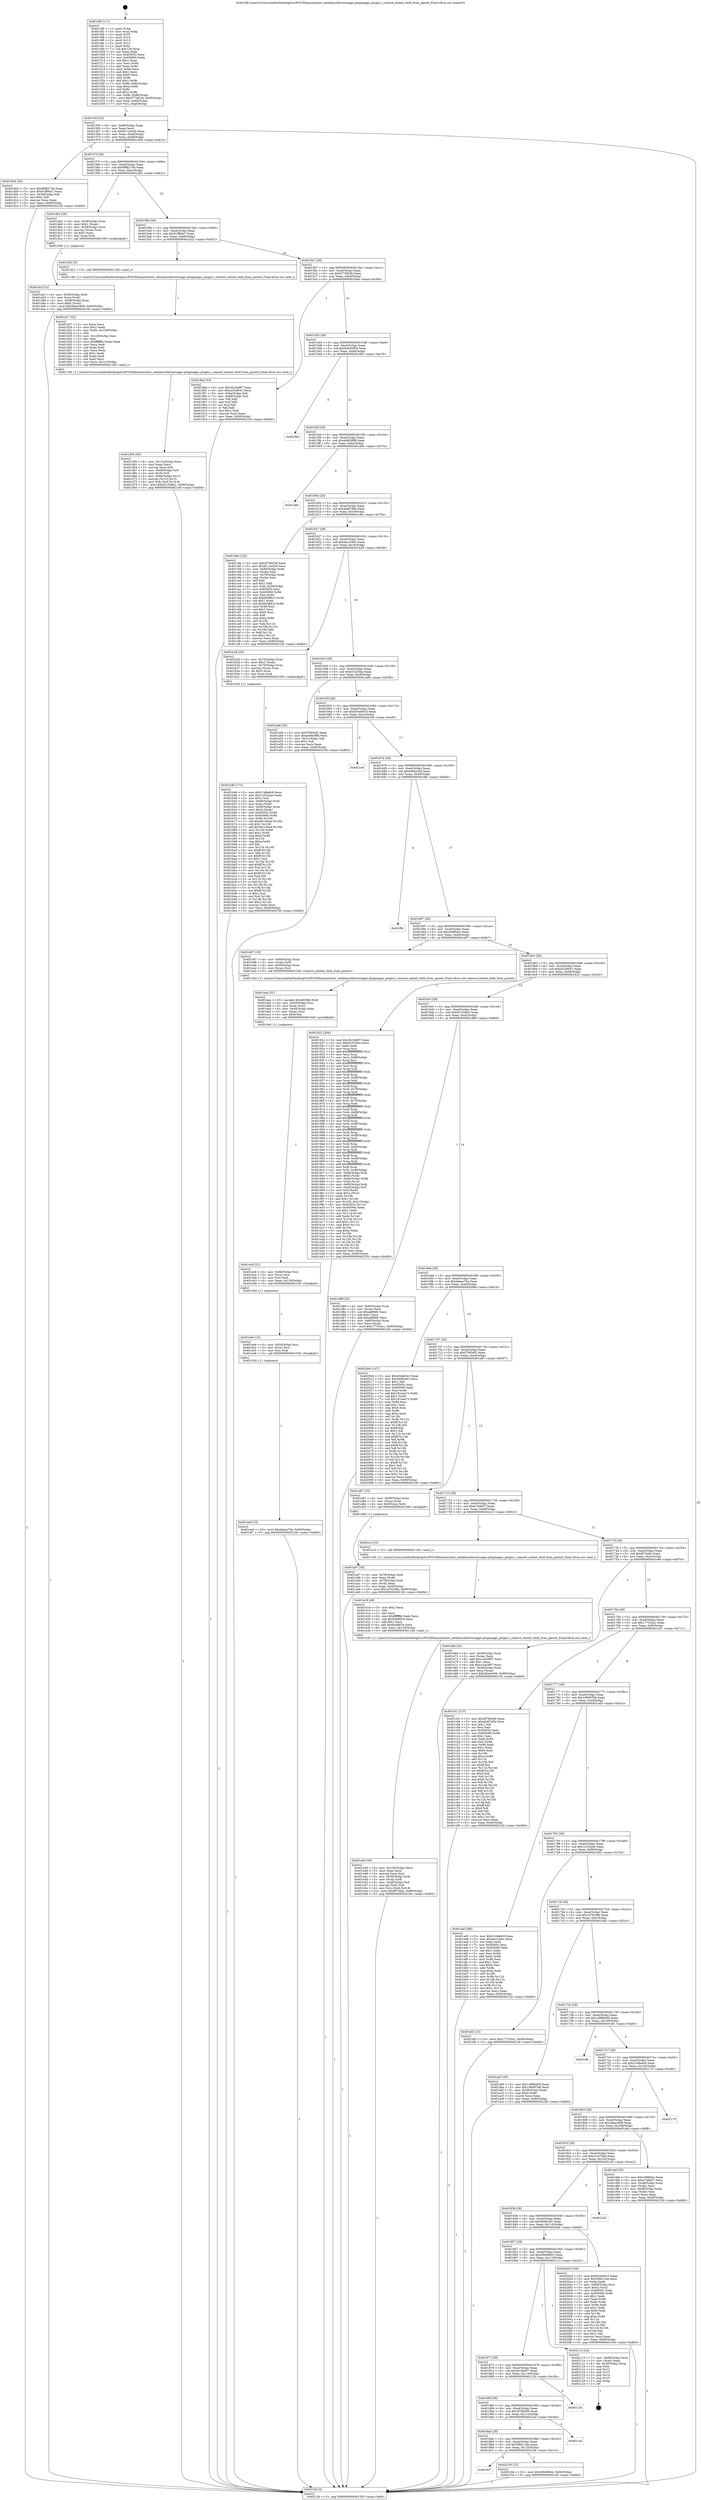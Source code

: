 digraph "0x4014f0" {
  label = "0x4014f0 (/mnt/c/Users/mathe/Desktop/tcc/POCII/binaries/extr_netdatacollectorsapps.pluginapps_plugin.c_remove_exited_child_from_parent_Final-ollvm.out::main(0))"
  labelloc = "t"
  node[shape=record]

  Entry [label="",width=0.3,height=0.3,shape=circle,fillcolor=black,style=filled]
  "0x40155f" [label="{
     0x40155f [32]\l
     | [instrs]\l
     &nbsp;&nbsp;0x40155f \<+6\>: mov -0x90(%rbp),%eax\l
     &nbsp;&nbsp;0x401565 \<+2\>: mov %eax,%ecx\l
     &nbsp;&nbsp;0x401567 \<+6\>: sub $0x8112e426,%ecx\l
     &nbsp;&nbsp;0x40156d \<+6\>: mov %eax,-0xa4(%rbp)\l
     &nbsp;&nbsp;0x401573 \<+6\>: mov %ecx,-0xa8(%rbp)\l
     &nbsp;&nbsp;0x401579 \<+6\>: je 0000000000401d04 \<main+0x814\>\l
  }"]
  "0x401d04" [label="{
     0x401d04 [30]\l
     | [instrs]\l
     &nbsp;&nbsp;0x401d04 \<+5\>: mov $0x89fb27de,%eax\l
     &nbsp;&nbsp;0x401d09 \<+5\>: mov $0x91ff90a7,%ecx\l
     &nbsp;&nbsp;0x401d0e \<+3\>: mov -0x29(%rbp),%dl\l
     &nbsp;&nbsp;0x401d11 \<+3\>: test $0x1,%dl\l
     &nbsp;&nbsp;0x401d14 \<+3\>: cmovne %ecx,%eax\l
     &nbsp;&nbsp;0x401d17 \<+6\>: mov %eax,-0x90(%rbp)\l
     &nbsp;&nbsp;0x401d1d \<+5\>: jmp 00000000004021fd \<main+0xd0d\>\l
  }"]
  "0x40157f" [label="{
     0x40157f [28]\l
     | [instrs]\l
     &nbsp;&nbsp;0x40157f \<+5\>: jmp 0000000000401584 \<main+0x94\>\l
     &nbsp;&nbsp;0x401584 \<+6\>: mov -0xa4(%rbp),%eax\l
     &nbsp;&nbsp;0x40158a \<+5\>: sub $0x89fb27de,%eax\l
     &nbsp;&nbsp;0x40158f \<+6\>: mov %eax,-0xac(%rbp)\l
     &nbsp;&nbsp;0x401595 \<+6\>: je 0000000000401db2 \<main+0x8c2\>\l
  }"]
  Exit [label="",width=0.3,height=0.3,shape=circle,fillcolor=black,style=filled,peripheries=2]
  "0x401db2" [label="{
     0x401db2 [29]\l
     | [instrs]\l
     &nbsp;&nbsp;0x401db2 \<+4\>: mov -0x58(%rbp),%rax\l
     &nbsp;&nbsp;0x401db6 \<+6\>: movl $0x1,(%rax)\l
     &nbsp;&nbsp;0x401dbc \<+4\>: mov -0x58(%rbp),%rax\l
     &nbsp;&nbsp;0x401dc0 \<+3\>: movslq (%rax),%rax\l
     &nbsp;&nbsp;0x401dc3 \<+4\>: shl $0x3,%rax\l
     &nbsp;&nbsp;0x401dc7 \<+3\>: mov %rax,%rdi\l
     &nbsp;&nbsp;0x401dca \<+5\>: call 0000000000401050 \<malloc@plt\>\l
     | [calls]\l
     &nbsp;&nbsp;0x401050 \{1\} (unknown)\l
  }"]
  "0x40159b" [label="{
     0x40159b [28]\l
     | [instrs]\l
     &nbsp;&nbsp;0x40159b \<+5\>: jmp 00000000004015a0 \<main+0xb0\>\l
     &nbsp;&nbsp;0x4015a0 \<+6\>: mov -0xa4(%rbp),%eax\l
     &nbsp;&nbsp;0x4015a6 \<+5\>: sub $0x91ff90a7,%eax\l
     &nbsp;&nbsp;0x4015ab \<+6\>: mov %eax,-0xb0(%rbp)\l
     &nbsp;&nbsp;0x4015b1 \<+6\>: je 0000000000401d22 \<main+0x832\>\l
  }"]
  "0x4018c7" [label="{
     0x4018c7\l
  }", style=dashed]
  "0x401d22" [label="{
     0x401d22 [5]\l
     | [instrs]\l
     &nbsp;&nbsp;0x401d22 \<+5\>: call 0000000000401160 \<next_i\>\l
     | [calls]\l
     &nbsp;&nbsp;0x401160 \{1\} (/mnt/c/Users/mathe/Desktop/tcc/POCII/binaries/extr_netdatacollectorsapps.pluginapps_plugin.c_remove_exited_child_from_parent_Final-ollvm.out::next_i)\l
  }"]
  "0x4015b7" [label="{
     0x4015b7 [28]\l
     | [instrs]\l
     &nbsp;&nbsp;0x4015b7 \<+5\>: jmp 00000000004015bc \<main+0xcc\>\l
     &nbsp;&nbsp;0x4015bc \<+6\>: mov -0xa4(%rbp),%eax\l
     &nbsp;&nbsp;0x4015c2 \<+5\>: sub $0x9774f23b,%eax\l
     &nbsp;&nbsp;0x4015c7 \<+6\>: mov %eax,-0xb4(%rbp)\l
     &nbsp;&nbsp;0x4015cd \<+6\>: je 00000000004018ed \<main+0x3fd\>\l
  }"]
  "0x402104" [label="{
     0x402104 [15]\l
     | [instrs]\l
     &nbsp;&nbsp;0x402104 \<+10\>: movl $0x36b49b02,-0x90(%rbp)\l
     &nbsp;&nbsp;0x40210e \<+5\>: jmp 00000000004021fd \<main+0xd0d\>\l
  }"]
  "0x4018ed" [label="{
     0x4018ed [53]\l
     | [instrs]\l
     &nbsp;&nbsp;0x4018ed \<+5\>: mov $0x3b19e9f7,%eax\l
     &nbsp;&nbsp;0x4018f2 \<+5\>: mov $0xca53d041,%ecx\l
     &nbsp;&nbsp;0x4018f7 \<+6\>: mov -0x8a(%rbp),%dl\l
     &nbsp;&nbsp;0x4018fd \<+7\>: mov -0x89(%rbp),%sil\l
     &nbsp;&nbsp;0x401904 \<+3\>: mov %dl,%dil\l
     &nbsp;&nbsp;0x401907 \<+3\>: and %sil,%dil\l
     &nbsp;&nbsp;0x40190a \<+3\>: xor %sil,%dl\l
     &nbsp;&nbsp;0x40190d \<+3\>: or %dl,%dil\l
     &nbsp;&nbsp;0x401910 \<+4\>: test $0x1,%dil\l
     &nbsp;&nbsp;0x401914 \<+3\>: cmovne %ecx,%eax\l
     &nbsp;&nbsp;0x401917 \<+6\>: mov %eax,-0x90(%rbp)\l
     &nbsp;&nbsp;0x40191d \<+5\>: jmp 00000000004021fd \<main+0xd0d\>\l
  }"]
  "0x4015d3" [label="{
     0x4015d3 [28]\l
     | [instrs]\l
     &nbsp;&nbsp;0x4015d3 \<+5\>: jmp 00000000004015d8 \<main+0xe8\>\l
     &nbsp;&nbsp;0x4015d8 \<+6\>: mov -0xa4(%rbp),%eax\l
     &nbsp;&nbsp;0x4015de \<+5\>: sub $0x9a640609,%eax\l
     &nbsp;&nbsp;0x4015e3 \<+6\>: mov %eax,-0xb8(%rbp)\l
     &nbsp;&nbsp;0x4015e9 \<+6\>: je 0000000000401f66 \<main+0xa76\>\l
  }"]
  "0x4021fd" [label="{
     0x4021fd [5]\l
     | [instrs]\l
     &nbsp;&nbsp;0x4021fd \<+5\>: jmp 000000000040155f \<main+0x6f\>\l
  }"]
  "0x4014f0" [label="{
     0x4014f0 [111]\l
     | [instrs]\l
     &nbsp;&nbsp;0x4014f0 \<+1\>: push %rbp\l
     &nbsp;&nbsp;0x4014f1 \<+3\>: mov %rsp,%rbp\l
     &nbsp;&nbsp;0x4014f4 \<+2\>: push %r15\l
     &nbsp;&nbsp;0x4014f6 \<+2\>: push %r14\l
     &nbsp;&nbsp;0x4014f8 \<+2\>: push %r13\l
     &nbsp;&nbsp;0x4014fa \<+2\>: push %r12\l
     &nbsp;&nbsp;0x4014fc \<+1\>: push %rbx\l
     &nbsp;&nbsp;0x4014fd \<+7\>: sub $0x128,%rsp\l
     &nbsp;&nbsp;0x401504 \<+2\>: xor %eax,%eax\l
     &nbsp;&nbsp;0x401506 \<+7\>: mov 0x40505c,%ecx\l
     &nbsp;&nbsp;0x40150d \<+7\>: mov 0x405060,%edx\l
     &nbsp;&nbsp;0x401514 \<+3\>: sub $0x1,%eax\l
     &nbsp;&nbsp;0x401517 \<+3\>: mov %ecx,%r8d\l
     &nbsp;&nbsp;0x40151a \<+3\>: add %eax,%r8d\l
     &nbsp;&nbsp;0x40151d \<+4\>: imul %r8d,%ecx\l
     &nbsp;&nbsp;0x401521 \<+3\>: and $0x1,%ecx\l
     &nbsp;&nbsp;0x401524 \<+3\>: cmp $0x0,%ecx\l
     &nbsp;&nbsp;0x401527 \<+4\>: sete %r9b\l
     &nbsp;&nbsp;0x40152b \<+4\>: and $0x1,%r9b\l
     &nbsp;&nbsp;0x40152f \<+7\>: mov %r9b,-0x8a(%rbp)\l
     &nbsp;&nbsp;0x401536 \<+3\>: cmp $0xa,%edx\l
     &nbsp;&nbsp;0x401539 \<+4\>: setl %r9b\l
     &nbsp;&nbsp;0x40153d \<+4\>: and $0x1,%r9b\l
     &nbsp;&nbsp;0x401541 \<+7\>: mov %r9b,-0x89(%rbp)\l
     &nbsp;&nbsp;0x401548 \<+10\>: movl $0x9774f23b,-0x90(%rbp)\l
     &nbsp;&nbsp;0x401552 \<+6\>: mov %edi,-0x94(%rbp)\l
     &nbsp;&nbsp;0x401558 \<+7\>: mov %rsi,-0xa0(%rbp)\l
  }"]
  "0x4018ab" [label="{
     0x4018ab [28]\l
     | [instrs]\l
     &nbsp;&nbsp;0x4018ab \<+5\>: jmp 00000000004018b0 \<main+0x3c0\>\l
     &nbsp;&nbsp;0x4018b0 \<+6\>: mov -0xa4(%rbp),%eax\l
     &nbsp;&nbsp;0x4018b6 \<+5\>: sub $0x5f6b11da,%eax\l
     &nbsp;&nbsp;0x4018bb \<+6\>: mov %eax,-0x120(%rbp)\l
     &nbsp;&nbsp;0x4018c1 \<+6\>: je 0000000000402104 \<main+0xc14\>\l
  }"]
  "0x401f66" [label="{
     0x401f66\l
  }", style=dashed]
  "0x4015ef" [label="{
     0x4015ef [28]\l
     | [instrs]\l
     &nbsp;&nbsp;0x4015ef \<+5\>: jmp 00000000004015f4 \<main+0x104\>\l
     &nbsp;&nbsp;0x4015f4 \<+6\>: mov -0xa4(%rbp),%eax\l
     &nbsp;&nbsp;0x4015fa \<+5\>: sub $0xa6883f88,%eax\l
     &nbsp;&nbsp;0x4015ff \<+6\>: mov %eax,-0xbc(%rbp)\l
     &nbsp;&nbsp;0x401605 \<+6\>: je 0000000000401a66 \<main+0x576\>\l
  }"]
  "0x4021ad" [label="{
     0x4021ad\l
  }", style=dashed]
  "0x401a66" [label="{
     0x401a66\l
  }", style=dashed]
  "0x40160b" [label="{
     0x40160b [28]\l
     | [instrs]\l
     &nbsp;&nbsp;0x40160b \<+5\>: jmp 0000000000401610 \<main+0x120\>\l
     &nbsp;&nbsp;0x401610 \<+6\>: mov -0xa4(%rbp),%eax\l
     &nbsp;&nbsp;0x401616 \<+5\>: sub $0xab4f7d0b,%eax\l
     &nbsp;&nbsp;0x40161b \<+6\>: mov %eax,-0xc0(%rbp)\l
     &nbsp;&nbsp;0x401621 \<+6\>: je 0000000000401c8a \<main+0x79a\>\l
  }"]
  "0x40188f" [label="{
     0x40188f [28]\l
     | [instrs]\l
     &nbsp;&nbsp;0x40188f \<+5\>: jmp 0000000000401894 \<main+0x3a4\>\l
     &nbsp;&nbsp;0x401894 \<+6\>: mov -0xa4(%rbp),%eax\l
     &nbsp;&nbsp;0x40189a \<+5\>: sub $0x3f790d36,%eax\l
     &nbsp;&nbsp;0x40189f \<+6\>: mov %eax,-0x11c(%rbp)\l
     &nbsp;&nbsp;0x4018a5 \<+6\>: je 00000000004021ad \<main+0xcbd\>\l
  }"]
  "0x401c8a" [label="{
     0x401c8a [122]\l
     | [instrs]\l
     &nbsp;&nbsp;0x401c8a \<+5\>: mov $0x3f790d36,%eax\l
     &nbsp;&nbsp;0x401c8f \<+5\>: mov $0x8112e426,%ecx\l
     &nbsp;&nbsp;0x401c94 \<+4\>: mov -0x60(%rbp),%rdx\l
     &nbsp;&nbsp;0x401c98 \<+2\>: mov (%rdx),%esi\l
     &nbsp;&nbsp;0x401c9a \<+4\>: mov -0x70(%rbp),%rdx\l
     &nbsp;&nbsp;0x401c9e \<+2\>: cmp (%rdx),%esi\l
     &nbsp;&nbsp;0x401ca0 \<+4\>: setl %dil\l
     &nbsp;&nbsp;0x401ca4 \<+4\>: and $0x1,%dil\l
     &nbsp;&nbsp;0x401ca8 \<+4\>: mov %dil,-0x29(%rbp)\l
     &nbsp;&nbsp;0x401cac \<+7\>: mov 0x40505c,%esi\l
     &nbsp;&nbsp;0x401cb3 \<+8\>: mov 0x405060,%r8d\l
     &nbsp;&nbsp;0x401cbb \<+3\>: mov %esi,%r9d\l
     &nbsp;&nbsp;0x401cbe \<+7\>: add $0xb04ff4c3,%r9d\l
     &nbsp;&nbsp;0x401cc5 \<+4\>: sub $0x1,%r9d\l
     &nbsp;&nbsp;0x401cc9 \<+7\>: sub $0xb04ff4c3,%r9d\l
     &nbsp;&nbsp;0x401cd0 \<+4\>: imul %r9d,%esi\l
     &nbsp;&nbsp;0x401cd4 \<+3\>: and $0x1,%esi\l
     &nbsp;&nbsp;0x401cd7 \<+3\>: cmp $0x0,%esi\l
     &nbsp;&nbsp;0x401cda \<+4\>: sete %dil\l
     &nbsp;&nbsp;0x401cde \<+4\>: cmp $0xa,%r8d\l
     &nbsp;&nbsp;0x401ce2 \<+4\>: setl %r10b\l
     &nbsp;&nbsp;0x401ce6 \<+3\>: mov %dil,%r11b\l
     &nbsp;&nbsp;0x401ce9 \<+3\>: and %r10b,%r11b\l
     &nbsp;&nbsp;0x401cec \<+3\>: xor %r10b,%dil\l
     &nbsp;&nbsp;0x401cef \<+3\>: or %dil,%r11b\l
     &nbsp;&nbsp;0x401cf2 \<+4\>: test $0x1,%r11b\l
     &nbsp;&nbsp;0x401cf6 \<+3\>: cmovne %ecx,%eax\l
     &nbsp;&nbsp;0x401cf9 \<+6\>: mov %eax,-0x90(%rbp)\l
     &nbsp;&nbsp;0x401cff \<+5\>: jmp 00000000004021fd \<main+0xd0d\>\l
  }"]
  "0x401627" [label="{
     0x401627 [28]\l
     | [instrs]\l
     &nbsp;&nbsp;0x401627 \<+5\>: jmp 000000000040162c \<main+0x13c\>\l
     &nbsp;&nbsp;0x40162c \<+6\>: mov -0xa4(%rbp),%eax\l
     &nbsp;&nbsp;0x401632 \<+5\>: sub $0xabc2cbbc,%eax\l
     &nbsp;&nbsp;0x401637 \<+6\>: mov %eax,-0xc4(%rbp)\l
     &nbsp;&nbsp;0x40163d \<+6\>: je 0000000000401b29 \<main+0x639\>\l
  }"]
  "0x40212b" [label="{
     0x40212b\l
  }", style=dashed]
  "0x401b29" [label="{
     0x401b29 [29]\l
     | [instrs]\l
     &nbsp;&nbsp;0x401b29 \<+4\>: mov -0x70(%rbp),%rax\l
     &nbsp;&nbsp;0x401b2d \<+6\>: movl $0x1,(%rax)\l
     &nbsp;&nbsp;0x401b33 \<+4\>: mov -0x70(%rbp),%rax\l
     &nbsp;&nbsp;0x401b37 \<+3\>: movslq (%rax),%rax\l
     &nbsp;&nbsp;0x401b3a \<+4\>: shl $0x3,%rax\l
     &nbsp;&nbsp;0x401b3e \<+3\>: mov %rax,%rdi\l
     &nbsp;&nbsp;0x401b41 \<+5\>: call 0000000000401050 \<malloc@plt\>\l
     | [calls]\l
     &nbsp;&nbsp;0x401050 \{1\} (unknown)\l
  }"]
  "0x401643" [label="{
     0x401643 [28]\l
     | [instrs]\l
     &nbsp;&nbsp;0x401643 \<+5\>: jmp 0000000000401648 \<main+0x158\>\l
     &nbsp;&nbsp;0x401648 \<+6\>: mov -0xa4(%rbp),%eax\l
     &nbsp;&nbsp;0x40164e \<+5\>: sub $0xb1f235be,%eax\l
     &nbsp;&nbsp;0x401653 \<+6\>: mov %eax,-0xc8(%rbp)\l
     &nbsp;&nbsp;0x401659 \<+6\>: je 0000000000401a48 \<main+0x558\>\l
  }"]
  "0x401873" [label="{
     0x401873 [28]\l
     | [instrs]\l
     &nbsp;&nbsp;0x401873 \<+5\>: jmp 0000000000401878 \<main+0x388\>\l
     &nbsp;&nbsp;0x401878 \<+6\>: mov -0xa4(%rbp),%eax\l
     &nbsp;&nbsp;0x40187e \<+5\>: sub $0x3b19e9f7,%eax\l
     &nbsp;&nbsp;0x401883 \<+6\>: mov %eax,-0x118(%rbp)\l
     &nbsp;&nbsp;0x401889 \<+6\>: je 000000000040212b \<main+0xc3b\>\l
  }"]
  "0x401a48" [label="{
     0x401a48 [30]\l
     | [instrs]\l
     &nbsp;&nbsp;0x401a48 \<+5\>: mov $0xf7995ef2,%eax\l
     &nbsp;&nbsp;0x401a4d \<+5\>: mov $0xa6883f88,%ecx\l
     &nbsp;&nbsp;0x401a52 \<+3\>: mov -0x31(%rbp),%dl\l
     &nbsp;&nbsp;0x401a55 \<+3\>: test $0x1,%dl\l
     &nbsp;&nbsp;0x401a58 \<+3\>: cmovne %ecx,%eax\l
     &nbsp;&nbsp;0x401a5b \<+6\>: mov %eax,-0x90(%rbp)\l
     &nbsp;&nbsp;0x401a61 \<+5\>: jmp 00000000004021fd \<main+0xd0d\>\l
  }"]
  "0x40165f" [label="{
     0x40165f [28]\l
     | [instrs]\l
     &nbsp;&nbsp;0x40165f \<+5\>: jmp 0000000000401664 \<main+0x174\>\l
     &nbsp;&nbsp;0x401664 \<+6\>: mov -0xa4(%rbp),%eax\l
     &nbsp;&nbsp;0x40166a \<+5\>: sub $0xb54dd5c3,%eax\l
     &nbsp;&nbsp;0x40166f \<+6\>: mov %eax,-0xcc(%rbp)\l
     &nbsp;&nbsp;0x401675 \<+6\>: je 00000000004021e6 \<main+0xcf6\>\l
  }"]
  "0x402113" [label="{
     0x402113 [24]\l
     | [instrs]\l
     &nbsp;&nbsp;0x402113 \<+7\>: mov -0x88(%rbp),%rax\l
     &nbsp;&nbsp;0x40211a \<+2\>: mov (%rax),%eax\l
     &nbsp;&nbsp;0x40211c \<+4\>: lea -0x28(%rbp),%rsp\l
     &nbsp;&nbsp;0x402120 \<+1\>: pop %rbx\l
     &nbsp;&nbsp;0x402121 \<+2\>: pop %r12\l
     &nbsp;&nbsp;0x402123 \<+2\>: pop %r13\l
     &nbsp;&nbsp;0x402125 \<+2\>: pop %r14\l
     &nbsp;&nbsp;0x402127 \<+2\>: pop %r15\l
     &nbsp;&nbsp;0x402129 \<+1\>: pop %rbp\l
     &nbsp;&nbsp;0x40212a \<+1\>: ret\l
  }"]
  "0x4021e6" [label="{
     0x4021e6\l
  }", style=dashed]
  "0x40167b" [label="{
     0x40167b [28]\l
     | [instrs]\l
     &nbsp;&nbsp;0x40167b \<+5\>: jmp 0000000000401680 \<main+0x190\>\l
     &nbsp;&nbsp;0x401680 \<+6\>: mov -0xa4(%rbp),%eax\l
     &nbsp;&nbsp;0x401686 \<+5\>: sub $0xbfd5ed2d,%eax\l
     &nbsp;&nbsp;0x40168b \<+6\>: mov %eax,-0xd0(%rbp)\l
     &nbsp;&nbsp;0x401691 \<+6\>: je 0000000000401ffe \<main+0xb0e\>\l
  }"]
  "0x401857" [label="{
     0x401857 [28]\l
     | [instrs]\l
     &nbsp;&nbsp;0x401857 \<+5\>: jmp 000000000040185c \<main+0x36c\>\l
     &nbsp;&nbsp;0x40185c \<+6\>: mov -0xa4(%rbp),%eax\l
     &nbsp;&nbsp;0x401862 \<+5\>: sub $0x36b49b02,%eax\l
     &nbsp;&nbsp;0x401867 \<+6\>: mov %eax,-0x114(%rbp)\l
     &nbsp;&nbsp;0x40186d \<+6\>: je 0000000000402113 \<main+0xc23\>\l
  }"]
  "0x401ffe" [label="{
     0x401ffe\l
  }", style=dashed]
  "0x401697" [label="{
     0x401697 [28]\l
     | [instrs]\l
     &nbsp;&nbsp;0x401697 \<+5\>: jmp 000000000040169c \<main+0x1ac\>\l
     &nbsp;&nbsp;0x40169c \<+6\>: mov -0xa4(%rbp),%eax\l
     &nbsp;&nbsp;0x4016a2 \<+5\>: sub $0xc09f0dcc,%eax\l
     &nbsp;&nbsp;0x4016a7 \<+6\>: mov %eax,-0xd4(%rbp)\l
     &nbsp;&nbsp;0x4016ad \<+6\>: je 0000000000401e97 \<main+0x9a7\>\l
  }"]
  "0x4020a0" [label="{
     0x4020a0 [100]\l
     | [instrs]\l
     &nbsp;&nbsp;0x4020a0 \<+5\>: mov $0xb54dd5c3,%eax\l
     &nbsp;&nbsp;0x4020a5 \<+5\>: mov $0x5f6b11da,%ecx\l
     &nbsp;&nbsp;0x4020aa \<+2\>: xor %edx,%edx\l
     &nbsp;&nbsp;0x4020ac \<+7\>: mov -0x88(%rbp),%rsi\l
     &nbsp;&nbsp;0x4020b3 \<+6\>: movl $0x0,(%rsi)\l
     &nbsp;&nbsp;0x4020b9 \<+7\>: mov 0x40505c,%edi\l
     &nbsp;&nbsp;0x4020c0 \<+8\>: mov 0x405060,%r8d\l
     &nbsp;&nbsp;0x4020c8 \<+3\>: sub $0x1,%edx\l
     &nbsp;&nbsp;0x4020cb \<+3\>: mov %edi,%r9d\l
     &nbsp;&nbsp;0x4020ce \<+3\>: add %edx,%r9d\l
     &nbsp;&nbsp;0x4020d1 \<+4\>: imul %r9d,%edi\l
     &nbsp;&nbsp;0x4020d5 \<+3\>: and $0x1,%edi\l
     &nbsp;&nbsp;0x4020d8 \<+3\>: cmp $0x0,%edi\l
     &nbsp;&nbsp;0x4020db \<+4\>: sete %r10b\l
     &nbsp;&nbsp;0x4020df \<+4\>: cmp $0xa,%r8d\l
     &nbsp;&nbsp;0x4020e3 \<+4\>: setl %r11b\l
     &nbsp;&nbsp;0x4020e7 \<+3\>: mov %r10b,%bl\l
     &nbsp;&nbsp;0x4020ea \<+3\>: and %r11b,%bl\l
     &nbsp;&nbsp;0x4020ed \<+3\>: xor %r11b,%r10b\l
     &nbsp;&nbsp;0x4020f0 \<+3\>: or %r10b,%bl\l
     &nbsp;&nbsp;0x4020f3 \<+3\>: test $0x1,%bl\l
     &nbsp;&nbsp;0x4020f6 \<+3\>: cmovne %ecx,%eax\l
     &nbsp;&nbsp;0x4020f9 \<+6\>: mov %eax,-0x90(%rbp)\l
     &nbsp;&nbsp;0x4020ff \<+5\>: jmp 00000000004021fd \<main+0xd0d\>\l
  }"]
  "0x401e97" [label="{
     0x401e97 [19]\l
     | [instrs]\l
     &nbsp;&nbsp;0x401e97 \<+4\>: mov -0x68(%rbp),%rax\l
     &nbsp;&nbsp;0x401e9b \<+3\>: mov (%rax),%rdi\l
     &nbsp;&nbsp;0x401e9e \<+4\>: mov -0x50(%rbp),%rax\l
     &nbsp;&nbsp;0x401ea2 \<+3\>: mov (%rax),%rsi\l
     &nbsp;&nbsp;0x401ea5 \<+5\>: call 0000000000401240 \<remove_exited_child_from_parent\>\l
     | [calls]\l
     &nbsp;&nbsp;0x401240 \{1\} (/mnt/c/Users/mathe/Desktop/tcc/POCII/binaries/extr_netdatacollectorsapps.pluginapps_plugin.c_remove_exited_child_from_parent_Final-ollvm.out::remove_exited_child_from_parent)\l
  }"]
  "0x4016b3" [label="{
     0x4016b3 [28]\l
     | [instrs]\l
     &nbsp;&nbsp;0x4016b3 \<+5\>: jmp 00000000004016b8 \<main+0x1c8\>\l
     &nbsp;&nbsp;0x4016b8 \<+6\>: mov -0xa4(%rbp),%eax\l
     &nbsp;&nbsp;0x4016be \<+5\>: sub $0xca53d041,%eax\l
     &nbsp;&nbsp;0x4016c3 \<+6\>: mov %eax,-0xd8(%rbp)\l
     &nbsp;&nbsp;0x4016c9 \<+6\>: je 0000000000401922 \<main+0x432\>\l
  }"]
  "0x40183b" [label="{
     0x40183b [28]\l
     | [instrs]\l
     &nbsp;&nbsp;0x40183b \<+5\>: jmp 0000000000401840 \<main+0x350\>\l
     &nbsp;&nbsp;0x401840 \<+6\>: mov -0xa4(%rbp),%eax\l
     &nbsp;&nbsp;0x401846 \<+5\>: sub $0x3606cef1,%eax\l
     &nbsp;&nbsp;0x40184b \<+6\>: mov %eax,-0x110(%rbp)\l
     &nbsp;&nbsp;0x401851 \<+6\>: je 00000000004020a0 \<main+0xbb0\>\l
  }"]
  "0x401922" [label="{
     0x401922 [294]\l
     | [instrs]\l
     &nbsp;&nbsp;0x401922 \<+5\>: mov $0x3b19e9f7,%eax\l
     &nbsp;&nbsp;0x401927 \<+5\>: mov $0xb1f235be,%ecx\l
     &nbsp;&nbsp;0x40192c \<+2\>: xor %edx,%edx\l
     &nbsp;&nbsp;0x40192e \<+3\>: mov %rsp,%rsi\l
     &nbsp;&nbsp;0x401931 \<+4\>: add $0xfffffffffffffff0,%rsi\l
     &nbsp;&nbsp;0x401935 \<+3\>: mov %rsi,%rsp\l
     &nbsp;&nbsp;0x401938 \<+7\>: mov %rsi,-0x88(%rbp)\l
     &nbsp;&nbsp;0x40193f \<+3\>: mov %rsp,%rsi\l
     &nbsp;&nbsp;0x401942 \<+4\>: add $0xfffffffffffffff0,%rsi\l
     &nbsp;&nbsp;0x401946 \<+3\>: mov %rsi,%rsp\l
     &nbsp;&nbsp;0x401949 \<+3\>: mov %rsp,%rdi\l
     &nbsp;&nbsp;0x40194c \<+4\>: add $0xfffffffffffffff0,%rdi\l
     &nbsp;&nbsp;0x401950 \<+3\>: mov %rdi,%rsp\l
     &nbsp;&nbsp;0x401953 \<+4\>: mov %rdi,-0x80(%rbp)\l
     &nbsp;&nbsp;0x401957 \<+3\>: mov %rsp,%rdi\l
     &nbsp;&nbsp;0x40195a \<+4\>: add $0xfffffffffffffff0,%rdi\l
     &nbsp;&nbsp;0x40195e \<+3\>: mov %rdi,%rsp\l
     &nbsp;&nbsp;0x401961 \<+4\>: mov %rdi,-0x78(%rbp)\l
     &nbsp;&nbsp;0x401965 \<+3\>: mov %rsp,%rdi\l
     &nbsp;&nbsp;0x401968 \<+4\>: add $0xfffffffffffffff0,%rdi\l
     &nbsp;&nbsp;0x40196c \<+3\>: mov %rdi,%rsp\l
     &nbsp;&nbsp;0x40196f \<+4\>: mov %rdi,-0x70(%rbp)\l
     &nbsp;&nbsp;0x401973 \<+3\>: mov %rsp,%rdi\l
     &nbsp;&nbsp;0x401976 \<+4\>: add $0xfffffffffffffff0,%rdi\l
     &nbsp;&nbsp;0x40197a \<+3\>: mov %rdi,%rsp\l
     &nbsp;&nbsp;0x40197d \<+4\>: mov %rdi,-0x68(%rbp)\l
     &nbsp;&nbsp;0x401981 \<+3\>: mov %rsp,%rdi\l
     &nbsp;&nbsp;0x401984 \<+4\>: add $0xfffffffffffffff0,%rdi\l
     &nbsp;&nbsp;0x401988 \<+3\>: mov %rdi,%rsp\l
     &nbsp;&nbsp;0x40198b \<+4\>: mov %rdi,-0x60(%rbp)\l
     &nbsp;&nbsp;0x40198f \<+3\>: mov %rsp,%rdi\l
     &nbsp;&nbsp;0x401992 \<+4\>: add $0xfffffffffffffff0,%rdi\l
     &nbsp;&nbsp;0x401996 \<+3\>: mov %rdi,%rsp\l
     &nbsp;&nbsp;0x401999 \<+4\>: mov %rdi,-0x58(%rbp)\l
     &nbsp;&nbsp;0x40199d \<+3\>: mov %rsp,%rdi\l
     &nbsp;&nbsp;0x4019a0 \<+4\>: add $0xfffffffffffffff0,%rdi\l
     &nbsp;&nbsp;0x4019a4 \<+3\>: mov %rdi,%rsp\l
     &nbsp;&nbsp;0x4019a7 \<+4\>: mov %rdi,-0x50(%rbp)\l
     &nbsp;&nbsp;0x4019ab \<+3\>: mov %rsp,%rdi\l
     &nbsp;&nbsp;0x4019ae \<+4\>: add $0xfffffffffffffff0,%rdi\l
     &nbsp;&nbsp;0x4019b2 \<+3\>: mov %rdi,%rsp\l
     &nbsp;&nbsp;0x4019b5 \<+4\>: mov %rdi,-0x48(%rbp)\l
     &nbsp;&nbsp;0x4019b9 \<+3\>: mov %rsp,%rdi\l
     &nbsp;&nbsp;0x4019bc \<+4\>: add $0xfffffffffffffff0,%rdi\l
     &nbsp;&nbsp;0x4019c0 \<+3\>: mov %rdi,%rsp\l
     &nbsp;&nbsp;0x4019c3 \<+4\>: mov %rdi,-0x40(%rbp)\l
     &nbsp;&nbsp;0x4019c7 \<+7\>: mov -0x88(%rbp),%rdi\l
     &nbsp;&nbsp;0x4019ce \<+6\>: movl $0x0,(%rdi)\l
     &nbsp;&nbsp;0x4019d4 \<+7\>: mov -0x94(%rbp),%r8d\l
     &nbsp;&nbsp;0x4019db \<+3\>: mov %r8d,(%rsi)\l
     &nbsp;&nbsp;0x4019de \<+4\>: mov -0x80(%rbp),%rdi\l
     &nbsp;&nbsp;0x4019e2 \<+7\>: mov -0xa0(%rbp),%r9\l
     &nbsp;&nbsp;0x4019e9 \<+3\>: mov %r9,(%rdi)\l
     &nbsp;&nbsp;0x4019ec \<+3\>: cmpl $0x2,(%rsi)\l
     &nbsp;&nbsp;0x4019ef \<+4\>: setne %r10b\l
     &nbsp;&nbsp;0x4019f3 \<+4\>: and $0x1,%r10b\l
     &nbsp;&nbsp;0x4019f7 \<+4\>: mov %r10b,-0x31(%rbp)\l
     &nbsp;&nbsp;0x4019fb \<+8\>: mov 0x40505c,%r11d\l
     &nbsp;&nbsp;0x401a03 \<+7\>: mov 0x405060,%ebx\l
     &nbsp;&nbsp;0x401a0a \<+3\>: sub $0x1,%edx\l
     &nbsp;&nbsp;0x401a0d \<+3\>: mov %r11d,%r14d\l
     &nbsp;&nbsp;0x401a10 \<+3\>: add %edx,%r14d\l
     &nbsp;&nbsp;0x401a13 \<+4\>: imul %r14d,%r11d\l
     &nbsp;&nbsp;0x401a17 \<+4\>: and $0x1,%r11d\l
     &nbsp;&nbsp;0x401a1b \<+4\>: cmp $0x0,%r11d\l
     &nbsp;&nbsp;0x401a1f \<+4\>: sete %r10b\l
     &nbsp;&nbsp;0x401a23 \<+3\>: cmp $0xa,%ebx\l
     &nbsp;&nbsp;0x401a26 \<+4\>: setl %r15b\l
     &nbsp;&nbsp;0x401a2a \<+3\>: mov %r10b,%r12b\l
     &nbsp;&nbsp;0x401a2d \<+3\>: and %r15b,%r12b\l
     &nbsp;&nbsp;0x401a30 \<+3\>: xor %r15b,%r10b\l
     &nbsp;&nbsp;0x401a33 \<+3\>: or %r10b,%r12b\l
     &nbsp;&nbsp;0x401a36 \<+4\>: test $0x1,%r12b\l
     &nbsp;&nbsp;0x401a3a \<+3\>: cmovne %ecx,%eax\l
     &nbsp;&nbsp;0x401a3d \<+6\>: mov %eax,-0x90(%rbp)\l
     &nbsp;&nbsp;0x401a43 \<+5\>: jmp 00000000004021fd \<main+0xd0d\>\l
  }"]
  "0x4016cf" [label="{
     0x4016cf [28]\l
     | [instrs]\l
     &nbsp;&nbsp;0x4016cf \<+5\>: jmp 00000000004016d4 \<main+0x1e4\>\l
     &nbsp;&nbsp;0x4016d4 \<+6\>: mov -0xa4(%rbp),%eax\l
     &nbsp;&nbsp;0x4016da \<+5\>: sub $0xd21508a1,%eax\l
     &nbsp;&nbsp;0x4016df \<+6\>: mov %eax,-0xdc(%rbp)\l
     &nbsp;&nbsp;0x4016e5 \<+6\>: je 0000000000401d88 \<main+0x898\>\l
  }"]
  "0x4021d2" [label="{
     0x4021d2\l
  }", style=dashed]
  "0x401eed" [label="{
     0x401eed [15]\l
     | [instrs]\l
     &nbsp;&nbsp;0x401eed \<+10\>: movl $0xdabae76e,-0x90(%rbp)\l
     &nbsp;&nbsp;0x401ef7 \<+5\>: jmp 00000000004021fd \<main+0xd0d\>\l
  }"]
  "0x401d88" [label="{
     0x401d88 [42]\l
     | [instrs]\l
     &nbsp;&nbsp;0x401d88 \<+4\>: mov -0x60(%rbp),%rax\l
     &nbsp;&nbsp;0x401d8c \<+2\>: mov (%rax),%ecx\l
     &nbsp;&nbsp;0x401d8e \<+6\>: sub $0xabf06fc,%ecx\l
     &nbsp;&nbsp;0x401d94 \<+3\>: add $0x1,%ecx\l
     &nbsp;&nbsp;0x401d97 \<+6\>: add $0xabf06fc,%ecx\l
     &nbsp;&nbsp;0x401d9d \<+4\>: mov -0x60(%rbp),%rax\l
     &nbsp;&nbsp;0x401da1 \<+2\>: mov %ecx,(%rax)\l
     &nbsp;&nbsp;0x401da3 \<+10\>: movl $0x177c52a1,-0x90(%rbp)\l
     &nbsp;&nbsp;0x401dad \<+5\>: jmp 00000000004021fd \<main+0xd0d\>\l
  }"]
  "0x4016eb" [label="{
     0x4016eb [28]\l
     | [instrs]\l
     &nbsp;&nbsp;0x4016eb \<+5\>: jmp 00000000004016f0 \<main+0x200\>\l
     &nbsp;&nbsp;0x4016f0 \<+6\>: mov -0xa4(%rbp),%eax\l
     &nbsp;&nbsp;0x4016f6 \<+5\>: sub $0xdabae76e,%eax\l
     &nbsp;&nbsp;0x4016fb \<+6\>: mov %eax,-0xe0(%rbp)\l
     &nbsp;&nbsp;0x401701 \<+6\>: je 000000000040200d \<main+0xb1d\>\l
  }"]
  "0x401ede" [label="{
     0x401ede [15]\l
     | [instrs]\l
     &nbsp;&nbsp;0x401ede \<+4\>: mov -0x50(%rbp),%rsi\l
     &nbsp;&nbsp;0x401ee2 \<+3\>: mov (%rsi),%rsi\l
     &nbsp;&nbsp;0x401ee5 \<+3\>: mov %rsi,%rdi\l
     &nbsp;&nbsp;0x401ee8 \<+5\>: call 0000000000401030 \<free@plt\>\l
     | [calls]\l
     &nbsp;&nbsp;0x401030 \{1\} (unknown)\l
  }"]
  "0x40200d" [label="{
     0x40200d [147]\l
     | [instrs]\l
     &nbsp;&nbsp;0x40200d \<+5\>: mov $0xb54dd5c3,%eax\l
     &nbsp;&nbsp;0x402012 \<+5\>: mov $0x3606cef1,%ecx\l
     &nbsp;&nbsp;0x402017 \<+2\>: mov $0x1,%dl\l
     &nbsp;&nbsp;0x402019 \<+7\>: mov 0x40505c,%esi\l
     &nbsp;&nbsp;0x402020 \<+7\>: mov 0x405060,%edi\l
     &nbsp;&nbsp;0x402027 \<+3\>: mov %esi,%r8d\l
     &nbsp;&nbsp;0x40202a \<+7\>: add $0x181eea73,%r8d\l
     &nbsp;&nbsp;0x402031 \<+4\>: sub $0x1,%r8d\l
     &nbsp;&nbsp;0x402035 \<+7\>: sub $0x181eea73,%r8d\l
     &nbsp;&nbsp;0x40203c \<+4\>: imul %r8d,%esi\l
     &nbsp;&nbsp;0x402040 \<+3\>: and $0x1,%esi\l
     &nbsp;&nbsp;0x402043 \<+3\>: cmp $0x0,%esi\l
     &nbsp;&nbsp;0x402046 \<+4\>: sete %r9b\l
     &nbsp;&nbsp;0x40204a \<+3\>: cmp $0xa,%edi\l
     &nbsp;&nbsp;0x40204d \<+4\>: setl %r10b\l
     &nbsp;&nbsp;0x402051 \<+3\>: mov %r9b,%r11b\l
     &nbsp;&nbsp;0x402054 \<+4\>: xor $0xff,%r11b\l
     &nbsp;&nbsp;0x402058 \<+3\>: mov %r10b,%bl\l
     &nbsp;&nbsp;0x40205b \<+3\>: xor $0xff,%bl\l
     &nbsp;&nbsp;0x40205e \<+3\>: xor $0x1,%dl\l
     &nbsp;&nbsp;0x402061 \<+3\>: mov %r11b,%r14b\l
     &nbsp;&nbsp;0x402064 \<+4\>: and $0xff,%r14b\l
     &nbsp;&nbsp;0x402068 \<+3\>: and %dl,%r9b\l
     &nbsp;&nbsp;0x40206b \<+3\>: mov %bl,%r15b\l
     &nbsp;&nbsp;0x40206e \<+4\>: and $0xff,%r15b\l
     &nbsp;&nbsp;0x402072 \<+3\>: and %dl,%r10b\l
     &nbsp;&nbsp;0x402075 \<+3\>: or %r9b,%r14b\l
     &nbsp;&nbsp;0x402078 \<+3\>: or %r10b,%r15b\l
     &nbsp;&nbsp;0x40207b \<+3\>: xor %r15b,%r14b\l
     &nbsp;&nbsp;0x40207e \<+3\>: or %bl,%r11b\l
     &nbsp;&nbsp;0x402081 \<+4\>: xor $0xff,%r11b\l
     &nbsp;&nbsp;0x402085 \<+3\>: or $0x1,%dl\l
     &nbsp;&nbsp;0x402088 \<+3\>: and %dl,%r11b\l
     &nbsp;&nbsp;0x40208b \<+3\>: or %r11b,%r14b\l
     &nbsp;&nbsp;0x40208e \<+4\>: test $0x1,%r14b\l
     &nbsp;&nbsp;0x402092 \<+3\>: cmovne %ecx,%eax\l
     &nbsp;&nbsp;0x402095 \<+6\>: mov %eax,-0x90(%rbp)\l
     &nbsp;&nbsp;0x40209b \<+5\>: jmp 00000000004021fd \<main+0xd0d\>\l
  }"]
  "0x401707" [label="{
     0x401707 [28]\l
     | [instrs]\l
     &nbsp;&nbsp;0x401707 \<+5\>: jmp 000000000040170c \<main+0x21c\>\l
     &nbsp;&nbsp;0x40170c \<+6\>: mov -0xa4(%rbp),%eax\l
     &nbsp;&nbsp;0x401712 \<+5\>: sub $0xf7995ef2,%eax\l
     &nbsp;&nbsp;0x401717 \<+6\>: mov %eax,-0xe4(%rbp)\l
     &nbsp;&nbsp;0x40171d \<+6\>: je 0000000000401a87 \<main+0x597\>\l
  }"]
  "0x401ec9" [label="{
     0x401ec9 [21]\l
     | [instrs]\l
     &nbsp;&nbsp;0x401ec9 \<+4\>: mov -0x68(%rbp),%rsi\l
     &nbsp;&nbsp;0x401ecd \<+3\>: mov (%rsi),%rsi\l
     &nbsp;&nbsp;0x401ed0 \<+3\>: mov %rsi,%rdi\l
     &nbsp;&nbsp;0x401ed3 \<+6\>: mov %eax,-0x134(%rbp)\l
     &nbsp;&nbsp;0x401ed9 \<+5\>: call 0000000000401030 \<free@plt\>\l
     | [calls]\l
     &nbsp;&nbsp;0x401030 \{1\} (unknown)\l
  }"]
  "0x401a87" [label="{
     0x401a87 [16]\l
     | [instrs]\l
     &nbsp;&nbsp;0x401a87 \<+4\>: mov -0x80(%rbp),%rax\l
     &nbsp;&nbsp;0x401a8b \<+3\>: mov (%rax),%rax\l
     &nbsp;&nbsp;0x401a8e \<+4\>: mov 0x8(%rax),%rdi\l
     &nbsp;&nbsp;0x401a92 \<+5\>: call 0000000000401060 \<atoi@plt\>\l
     | [calls]\l
     &nbsp;&nbsp;0x401060 \{1\} (unknown)\l
  }"]
  "0x401723" [label="{
     0x401723 [28]\l
     | [instrs]\l
     &nbsp;&nbsp;0x401723 \<+5\>: jmp 0000000000401728 \<main+0x238\>\l
     &nbsp;&nbsp;0x401728 \<+6\>: mov -0xa4(%rbp),%eax\l
     &nbsp;&nbsp;0x40172e \<+5\>: sub $0xe748d57,%eax\l
     &nbsp;&nbsp;0x401733 \<+6\>: mov %eax,-0xe8(%rbp)\l
     &nbsp;&nbsp;0x401739 \<+6\>: je 0000000000401e13 \<main+0x923\>\l
  }"]
  "0x401a97" [label="{
     0x401a97 [30]\l
     | [instrs]\l
     &nbsp;&nbsp;0x401a97 \<+4\>: mov -0x78(%rbp),%rdi\l
     &nbsp;&nbsp;0x401a9b \<+2\>: mov %eax,(%rdi)\l
     &nbsp;&nbsp;0x401a9d \<+4\>: mov -0x78(%rbp),%rdi\l
     &nbsp;&nbsp;0x401aa1 \<+2\>: mov (%rdi),%eax\l
     &nbsp;&nbsp;0x401aa3 \<+3\>: mov %eax,-0x30(%rbp)\l
     &nbsp;&nbsp;0x401aa6 \<+10\>: movl $0x1d761f6b,-0x90(%rbp)\l
     &nbsp;&nbsp;0x401ab0 \<+5\>: jmp 00000000004021fd \<main+0xd0d\>\l
  }"]
  "0x401eaa" [label="{
     0x401eaa [31]\l
     | [instrs]\l
     &nbsp;&nbsp;0x401eaa \<+10\>: movabs $0x4030b6,%rdi\l
     &nbsp;&nbsp;0x401eb4 \<+4\>: mov -0x40(%rbp),%rsi\l
     &nbsp;&nbsp;0x401eb8 \<+3\>: mov %rax,(%rsi)\l
     &nbsp;&nbsp;0x401ebb \<+4\>: mov -0x40(%rbp),%rax\l
     &nbsp;&nbsp;0x401ebf \<+3\>: mov (%rax),%rsi\l
     &nbsp;&nbsp;0x401ec2 \<+2\>: mov $0x0,%al\l
     &nbsp;&nbsp;0x401ec4 \<+5\>: call 0000000000401040 \<printf@plt\>\l
     | [calls]\l
     &nbsp;&nbsp;0x401040 \{1\} (unknown)\l
  }"]
  "0x401e13" [label="{
     0x401e13 [5]\l
     | [instrs]\l
     &nbsp;&nbsp;0x401e13 \<+5\>: call 0000000000401160 \<next_i\>\l
     | [calls]\l
     &nbsp;&nbsp;0x401160 \{1\} (/mnt/c/Users/mathe/Desktop/tcc/POCII/binaries/extr_netdatacollectorsapps.pluginapps_plugin.c_remove_exited_child_from_parent_Final-ollvm.out::next_i)\l
  }"]
  "0x40173f" [label="{
     0x40173f [28]\l
     | [instrs]\l
     &nbsp;&nbsp;0x40173f \<+5\>: jmp 0000000000401744 \<main+0x254\>\l
     &nbsp;&nbsp;0x401744 \<+6\>: mov -0xa4(%rbp),%eax\l
     &nbsp;&nbsp;0x40174a \<+5\>: sub $0xf974ddc,%eax\l
     &nbsp;&nbsp;0x40174f \<+6\>: mov %eax,-0xec(%rbp)\l
     &nbsp;&nbsp;0x401755 \<+6\>: je 0000000000401e6d \<main+0x97d\>\l
  }"]
  "0x401e40" [label="{
     0x401e40 [45]\l
     | [instrs]\l
     &nbsp;&nbsp;0x401e40 \<+6\>: mov -0x130(%rbp),%ecx\l
     &nbsp;&nbsp;0x401e46 \<+3\>: imul %eax,%ecx\l
     &nbsp;&nbsp;0x401e49 \<+3\>: movslq %ecx,%rsi\l
     &nbsp;&nbsp;0x401e4c \<+4\>: mov -0x50(%rbp),%rdi\l
     &nbsp;&nbsp;0x401e50 \<+3\>: mov (%rdi),%rdi\l
     &nbsp;&nbsp;0x401e53 \<+4\>: mov -0x48(%rbp),%r8\l
     &nbsp;&nbsp;0x401e57 \<+3\>: movslq (%r8),%r8\l
     &nbsp;&nbsp;0x401e5a \<+4\>: mov %rsi,(%rdi,%r8,8)\l
     &nbsp;&nbsp;0x401e5e \<+10\>: movl $0xf974ddc,-0x90(%rbp)\l
     &nbsp;&nbsp;0x401e68 \<+5\>: jmp 00000000004021fd \<main+0xd0d\>\l
  }"]
  "0x401e6d" [label="{
     0x401e6d [42]\l
     | [instrs]\l
     &nbsp;&nbsp;0x401e6d \<+4\>: mov -0x48(%rbp),%rax\l
     &nbsp;&nbsp;0x401e71 \<+2\>: mov (%rax),%ecx\l
     &nbsp;&nbsp;0x401e73 \<+6\>: add $0xcc3a2897,%ecx\l
     &nbsp;&nbsp;0x401e79 \<+3\>: add $0x1,%ecx\l
     &nbsp;&nbsp;0x401e7c \<+6\>: sub $0xcc3a2897,%ecx\l
     &nbsp;&nbsp;0x401e82 \<+4\>: mov -0x48(%rbp),%rax\l
     &nbsp;&nbsp;0x401e86 \<+2\>: mov %ecx,(%rax)\l
     &nbsp;&nbsp;0x401e88 \<+10\>: movl $0x28ae3408,-0x90(%rbp)\l
     &nbsp;&nbsp;0x401e92 \<+5\>: jmp 00000000004021fd \<main+0xd0d\>\l
  }"]
  "0x40175b" [label="{
     0x40175b [28]\l
     | [instrs]\l
     &nbsp;&nbsp;0x40175b \<+5\>: jmp 0000000000401760 \<main+0x270\>\l
     &nbsp;&nbsp;0x401760 \<+6\>: mov -0xa4(%rbp),%eax\l
     &nbsp;&nbsp;0x401766 \<+5\>: sub $0x177c52a1,%eax\l
     &nbsp;&nbsp;0x40176b \<+6\>: mov %eax,-0xf0(%rbp)\l
     &nbsp;&nbsp;0x401771 \<+6\>: je 0000000000401c01 \<main+0x711\>\l
  }"]
  "0x401e18" [label="{
     0x401e18 [40]\l
     | [instrs]\l
     &nbsp;&nbsp;0x401e18 \<+5\>: mov $0x2,%ecx\l
     &nbsp;&nbsp;0x401e1d \<+1\>: cltd\l
     &nbsp;&nbsp;0x401e1e \<+2\>: idiv %ecx\l
     &nbsp;&nbsp;0x401e20 \<+6\>: imul $0xfffffffe,%edx,%ecx\l
     &nbsp;&nbsp;0x401e26 \<+6\>: sub $0x6cbfdf18,%ecx\l
     &nbsp;&nbsp;0x401e2c \<+3\>: add $0x1,%ecx\l
     &nbsp;&nbsp;0x401e2f \<+6\>: add $0x6cbfdf18,%ecx\l
     &nbsp;&nbsp;0x401e35 \<+6\>: mov %ecx,-0x130(%rbp)\l
     &nbsp;&nbsp;0x401e3b \<+5\>: call 0000000000401160 \<next_i\>\l
     | [calls]\l
     &nbsp;&nbsp;0x401160 \{1\} (/mnt/c/Users/mathe/Desktop/tcc/POCII/binaries/extr_netdatacollectorsapps.pluginapps_plugin.c_remove_exited_child_from_parent_Final-ollvm.out::next_i)\l
  }"]
  "0x401c01" [label="{
     0x401c01 [137]\l
     | [instrs]\l
     &nbsp;&nbsp;0x401c01 \<+5\>: mov $0x3f790d36,%eax\l
     &nbsp;&nbsp;0x401c06 \<+5\>: mov $0xab4f7d0b,%ecx\l
     &nbsp;&nbsp;0x401c0b \<+2\>: mov $0x1,%dl\l
     &nbsp;&nbsp;0x401c0d \<+2\>: xor %esi,%esi\l
     &nbsp;&nbsp;0x401c0f \<+7\>: mov 0x40505c,%edi\l
     &nbsp;&nbsp;0x401c16 \<+8\>: mov 0x405060,%r8d\l
     &nbsp;&nbsp;0x401c1e \<+3\>: sub $0x1,%esi\l
     &nbsp;&nbsp;0x401c21 \<+3\>: mov %edi,%r9d\l
     &nbsp;&nbsp;0x401c24 \<+3\>: add %esi,%r9d\l
     &nbsp;&nbsp;0x401c27 \<+4\>: imul %r9d,%edi\l
     &nbsp;&nbsp;0x401c2b \<+3\>: and $0x1,%edi\l
     &nbsp;&nbsp;0x401c2e \<+3\>: cmp $0x0,%edi\l
     &nbsp;&nbsp;0x401c31 \<+4\>: sete %r10b\l
     &nbsp;&nbsp;0x401c35 \<+4\>: cmp $0xa,%r8d\l
     &nbsp;&nbsp;0x401c39 \<+4\>: setl %r11b\l
     &nbsp;&nbsp;0x401c3d \<+3\>: mov %r10b,%bl\l
     &nbsp;&nbsp;0x401c40 \<+3\>: xor $0xff,%bl\l
     &nbsp;&nbsp;0x401c43 \<+3\>: mov %r11b,%r14b\l
     &nbsp;&nbsp;0x401c46 \<+4\>: xor $0xff,%r14b\l
     &nbsp;&nbsp;0x401c4a \<+3\>: xor $0x0,%dl\l
     &nbsp;&nbsp;0x401c4d \<+3\>: mov %bl,%r15b\l
     &nbsp;&nbsp;0x401c50 \<+4\>: and $0x0,%r15b\l
     &nbsp;&nbsp;0x401c54 \<+3\>: and %dl,%r10b\l
     &nbsp;&nbsp;0x401c57 \<+3\>: mov %r14b,%r12b\l
     &nbsp;&nbsp;0x401c5a \<+4\>: and $0x0,%r12b\l
     &nbsp;&nbsp;0x401c5e \<+3\>: and %dl,%r11b\l
     &nbsp;&nbsp;0x401c61 \<+3\>: or %r10b,%r15b\l
     &nbsp;&nbsp;0x401c64 \<+3\>: or %r11b,%r12b\l
     &nbsp;&nbsp;0x401c67 \<+3\>: xor %r12b,%r15b\l
     &nbsp;&nbsp;0x401c6a \<+3\>: or %r14b,%bl\l
     &nbsp;&nbsp;0x401c6d \<+3\>: xor $0xff,%bl\l
     &nbsp;&nbsp;0x401c70 \<+3\>: or $0x0,%dl\l
     &nbsp;&nbsp;0x401c73 \<+2\>: and %dl,%bl\l
     &nbsp;&nbsp;0x401c75 \<+3\>: or %bl,%r15b\l
     &nbsp;&nbsp;0x401c78 \<+4\>: test $0x1,%r15b\l
     &nbsp;&nbsp;0x401c7c \<+3\>: cmovne %ecx,%eax\l
     &nbsp;&nbsp;0x401c7f \<+6\>: mov %eax,-0x90(%rbp)\l
     &nbsp;&nbsp;0x401c85 \<+5\>: jmp 00000000004021fd \<main+0xd0d\>\l
  }"]
  "0x401777" [label="{
     0x401777 [28]\l
     | [instrs]\l
     &nbsp;&nbsp;0x401777 \<+5\>: jmp 000000000040177c \<main+0x28c\>\l
     &nbsp;&nbsp;0x40177c \<+6\>: mov -0xa4(%rbp),%eax\l
     &nbsp;&nbsp;0x401782 \<+5\>: sub $0x198097b6,%eax\l
     &nbsp;&nbsp;0x401787 \<+6\>: mov %eax,-0xf4(%rbp)\l
     &nbsp;&nbsp;0x40178d \<+6\>: je 0000000000401ad3 \<main+0x5e3\>\l
  }"]
  "0x40181f" [label="{
     0x40181f [28]\l
     | [instrs]\l
     &nbsp;&nbsp;0x40181f \<+5\>: jmp 0000000000401824 \<main+0x334\>\l
     &nbsp;&nbsp;0x401824 \<+6\>: mov -0xa4(%rbp),%eax\l
     &nbsp;&nbsp;0x40182a \<+5\>: sub $0x2cc07d4d,%eax\l
     &nbsp;&nbsp;0x40182f \<+6\>: mov %eax,-0x10c(%rbp)\l
     &nbsp;&nbsp;0x401835 \<+6\>: je 00000000004021d2 \<main+0xce2\>\l
  }"]
  "0x401ad3" [label="{
     0x401ad3 [86]\l
     | [instrs]\l
     &nbsp;&nbsp;0x401ad3 \<+5\>: mov $0x2148a8c9,%eax\l
     &nbsp;&nbsp;0x401ad8 \<+5\>: mov $0xabc2cbbc,%ecx\l
     &nbsp;&nbsp;0x401add \<+2\>: xor %edx,%edx\l
     &nbsp;&nbsp;0x401adf \<+7\>: mov 0x40505c,%esi\l
     &nbsp;&nbsp;0x401ae6 \<+7\>: mov 0x405060,%edi\l
     &nbsp;&nbsp;0x401aed \<+3\>: sub $0x1,%edx\l
     &nbsp;&nbsp;0x401af0 \<+3\>: mov %esi,%r8d\l
     &nbsp;&nbsp;0x401af3 \<+3\>: add %edx,%r8d\l
     &nbsp;&nbsp;0x401af6 \<+4\>: imul %r8d,%esi\l
     &nbsp;&nbsp;0x401afa \<+3\>: and $0x1,%esi\l
     &nbsp;&nbsp;0x401afd \<+3\>: cmp $0x0,%esi\l
     &nbsp;&nbsp;0x401b00 \<+4\>: sete %r9b\l
     &nbsp;&nbsp;0x401b04 \<+3\>: cmp $0xa,%edi\l
     &nbsp;&nbsp;0x401b07 \<+4\>: setl %r10b\l
     &nbsp;&nbsp;0x401b0b \<+3\>: mov %r9b,%r11b\l
     &nbsp;&nbsp;0x401b0e \<+3\>: and %r10b,%r11b\l
     &nbsp;&nbsp;0x401b11 \<+3\>: xor %r10b,%r9b\l
     &nbsp;&nbsp;0x401b14 \<+3\>: or %r9b,%r11b\l
     &nbsp;&nbsp;0x401b17 \<+4\>: test $0x1,%r11b\l
     &nbsp;&nbsp;0x401b1b \<+3\>: cmovne %ecx,%eax\l
     &nbsp;&nbsp;0x401b1e \<+6\>: mov %eax,-0x90(%rbp)\l
     &nbsp;&nbsp;0x401b24 \<+5\>: jmp 00000000004021fd \<main+0xd0d\>\l
  }"]
  "0x401793" [label="{
     0x401793 [28]\l
     | [instrs]\l
     &nbsp;&nbsp;0x401793 \<+5\>: jmp 0000000000401798 \<main+0x2a8\>\l
     &nbsp;&nbsp;0x401798 \<+6\>: mov -0xa4(%rbp),%eax\l
     &nbsp;&nbsp;0x40179e \<+5\>: sub $0x1c252eee,%eax\l
     &nbsp;&nbsp;0x4017a3 \<+6\>: mov %eax,-0xf8(%rbp)\l
     &nbsp;&nbsp;0x4017a9 \<+6\>: je 0000000000401bf2 \<main+0x702\>\l
  }"]
  "0x401def" [label="{
     0x401def [36]\l
     | [instrs]\l
     &nbsp;&nbsp;0x401def \<+5\>: mov $0xc09f0dcc,%eax\l
     &nbsp;&nbsp;0x401df4 \<+5\>: mov $0xe748d57,%ecx\l
     &nbsp;&nbsp;0x401df9 \<+4\>: mov -0x48(%rbp),%rdx\l
     &nbsp;&nbsp;0x401dfd \<+2\>: mov (%rdx),%esi\l
     &nbsp;&nbsp;0x401dff \<+4\>: mov -0x58(%rbp),%rdx\l
     &nbsp;&nbsp;0x401e03 \<+2\>: cmp (%rdx),%esi\l
     &nbsp;&nbsp;0x401e05 \<+3\>: cmovl %ecx,%eax\l
     &nbsp;&nbsp;0x401e08 \<+6\>: mov %eax,-0x90(%rbp)\l
     &nbsp;&nbsp;0x401e0e \<+5\>: jmp 00000000004021fd \<main+0xd0d\>\l
  }"]
  "0x401bf2" [label="{
     0x401bf2 [15]\l
     | [instrs]\l
     &nbsp;&nbsp;0x401bf2 \<+10\>: movl $0x177c52a1,-0x90(%rbp)\l
     &nbsp;&nbsp;0x401bfc \<+5\>: jmp 00000000004021fd \<main+0xd0d\>\l
  }"]
  "0x4017af" [label="{
     0x4017af [28]\l
     | [instrs]\l
     &nbsp;&nbsp;0x4017af \<+5\>: jmp 00000000004017b4 \<main+0x2c4\>\l
     &nbsp;&nbsp;0x4017b4 \<+6\>: mov -0xa4(%rbp),%eax\l
     &nbsp;&nbsp;0x4017ba \<+5\>: sub $0x1d761f6b,%eax\l
     &nbsp;&nbsp;0x4017bf \<+6\>: mov %eax,-0xfc(%rbp)\l
     &nbsp;&nbsp;0x4017c5 \<+6\>: je 0000000000401ab5 \<main+0x5c5\>\l
  }"]
  "0x401803" [label="{
     0x401803 [28]\l
     | [instrs]\l
     &nbsp;&nbsp;0x401803 \<+5\>: jmp 0000000000401808 \<main+0x318\>\l
     &nbsp;&nbsp;0x401808 \<+6\>: mov -0xa4(%rbp),%eax\l
     &nbsp;&nbsp;0x40180e \<+5\>: sub $0x28ae3408,%eax\l
     &nbsp;&nbsp;0x401813 \<+6\>: mov %eax,-0x108(%rbp)\l
     &nbsp;&nbsp;0x401819 \<+6\>: je 0000000000401def \<main+0x8ff\>\l
  }"]
  "0x401ab5" [label="{
     0x401ab5 [30]\l
     | [instrs]\l
     &nbsp;&nbsp;0x401ab5 \<+5\>: mov $0x1d98bb59,%eax\l
     &nbsp;&nbsp;0x401aba \<+5\>: mov $0x198097b6,%ecx\l
     &nbsp;&nbsp;0x401abf \<+3\>: mov -0x30(%rbp),%edx\l
     &nbsp;&nbsp;0x401ac2 \<+3\>: cmp $0x0,%edx\l
     &nbsp;&nbsp;0x401ac5 \<+3\>: cmove %ecx,%eax\l
     &nbsp;&nbsp;0x401ac8 \<+6\>: mov %eax,-0x90(%rbp)\l
     &nbsp;&nbsp;0x401ace \<+5\>: jmp 00000000004021fd \<main+0xd0d\>\l
  }"]
  "0x4017cb" [label="{
     0x4017cb [28]\l
     | [instrs]\l
     &nbsp;&nbsp;0x4017cb \<+5\>: jmp 00000000004017d0 \<main+0x2e0\>\l
     &nbsp;&nbsp;0x4017d0 \<+6\>: mov -0xa4(%rbp),%eax\l
     &nbsp;&nbsp;0x4017d6 \<+5\>: sub $0x1d98bb59,%eax\l
     &nbsp;&nbsp;0x4017db \<+6\>: mov %eax,-0x100(%rbp)\l
     &nbsp;&nbsp;0x4017e1 \<+6\>: je 0000000000401efc \<main+0xa0c\>\l
  }"]
  "0x401b46" [label="{
     0x401b46 [172]\l
     | [instrs]\l
     &nbsp;&nbsp;0x401b46 \<+5\>: mov $0x2148a8c9,%ecx\l
     &nbsp;&nbsp;0x401b4b \<+5\>: mov $0x1c252eee,%edx\l
     &nbsp;&nbsp;0x401b50 \<+3\>: mov $0x1,%sil\l
     &nbsp;&nbsp;0x401b53 \<+4\>: mov -0x68(%rbp),%rdi\l
     &nbsp;&nbsp;0x401b57 \<+3\>: mov %rax,(%rdi)\l
     &nbsp;&nbsp;0x401b5a \<+4\>: mov -0x60(%rbp),%rax\l
     &nbsp;&nbsp;0x401b5e \<+6\>: movl $0x0,(%rax)\l
     &nbsp;&nbsp;0x401b64 \<+8\>: mov 0x40505c,%r8d\l
     &nbsp;&nbsp;0x401b6c \<+8\>: mov 0x405060,%r9d\l
     &nbsp;&nbsp;0x401b74 \<+3\>: mov %r8d,%r10d\l
     &nbsp;&nbsp;0x401b77 \<+7\>: sub $0x4fc16da4,%r10d\l
     &nbsp;&nbsp;0x401b7e \<+4\>: sub $0x1,%r10d\l
     &nbsp;&nbsp;0x401b82 \<+7\>: add $0x4fc16da4,%r10d\l
     &nbsp;&nbsp;0x401b89 \<+4\>: imul %r10d,%r8d\l
     &nbsp;&nbsp;0x401b8d \<+4\>: and $0x1,%r8d\l
     &nbsp;&nbsp;0x401b91 \<+4\>: cmp $0x0,%r8d\l
     &nbsp;&nbsp;0x401b95 \<+4\>: sete %r11b\l
     &nbsp;&nbsp;0x401b99 \<+4\>: cmp $0xa,%r9d\l
     &nbsp;&nbsp;0x401b9d \<+3\>: setl %bl\l
     &nbsp;&nbsp;0x401ba0 \<+3\>: mov %r11b,%r14b\l
     &nbsp;&nbsp;0x401ba3 \<+4\>: xor $0xff,%r14b\l
     &nbsp;&nbsp;0x401ba7 \<+3\>: mov %bl,%r15b\l
     &nbsp;&nbsp;0x401baa \<+4\>: xor $0xff,%r15b\l
     &nbsp;&nbsp;0x401bae \<+4\>: xor $0x1,%sil\l
     &nbsp;&nbsp;0x401bb2 \<+3\>: mov %r14b,%r12b\l
     &nbsp;&nbsp;0x401bb5 \<+4\>: and $0xff,%r12b\l
     &nbsp;&nbsp;0x401bb9 \<+3\>: and %sil,%r11b\l
     &nbsp;&nbsp;0x401bbc \<+3\>: mov %r15b,%r13b\l
     &nbsp;&nbsp;0x401bbf \<+4\>: and $0xff,%r13b\l
     &nbsp;&nbsp;0x401bc3 \<+3\>: and %sil,%bl\l
     &nbsp;&nbsp;0x401bc6 \<+3\>: or %r11b,%r12b\l
     &nbsp;&nbsp;0x401bc9 \<+3\>: or %bl,%r13b\l
     &nbsp;&nbsp;0x401bcc \<+3\>: xor %r13b,%r12b\l
     &nbsp;&nbsp;0x401bcf \<+3\>: or %r15b,%r14b\l
     &nbsp;&nbsp;0x401bd2 \<+4\>: xor $0xff,%r14b\l
     &nbsp;&nbsp;0x401bd6 \<+4\>: or $0x1,%sil\l
     &nbsp;&nbsp;0x401bda \<+3\>: and %sil,%r14b\l
     &nbsp;&nbsp;0x401bdd \<+3\>: or %r14b,%r12b\l
     &nbsp;&nbsp;0x401be0 \<+4\>: test $0x1,%r12b\l
     &nbsp;&nbsp;0x401be4 \<+3\>: cmovne %edx,%ecx\l
     &nbsp;&nbsp;0x401be7 \<+6\>: mov %ecx,-0x90(%rbp)\l
     &nbsp;&nbsp;0x401bed \<+5\>: jmp 00000000004021fd \<main+0xd0d\>\l
  }"]
  "0x401d27" [label="{
     0x401d27 [52]\l
     | [instrs]\l
     &nbsp;&nbsp;0x401d27 \<+2\>: xor %ecx,%ecx\l
     &nbsp;&nbsp;0x401d29 \<+5\>: mov $0x2,%edx\l
     &nbsp;&nbsp;0x401d2e \<+6\>: mov %edx,-0x128(%rbp)\l
     &nbsp;&nbsp;0x401d34 \<+1\>: cltd\l
     &nbsp;&nbsp;0x401d35 \<+6\>: mov -0x128(%rbp),%esi\l
     &nbsp;&nbsp;0x401d3b \<+2\>: idiv %esi\l
     &nbsp;&nbsp;0x401d3d \<+6\>: imul $0xfffffffe,%edx,%edx\l
     &nbsp;&nbsp;0x401d43 \<+2\>: mov %ecx,%edi\l
     &nbsp;&nbsp;0x401d45 \<+2\>: sub %edx,%edi\l
     &nbsp;&nbsp;0x401d47 \<+2\>: mov %ecx,%edx\l
     &nbsp;&nbsp;0x401d49 \<+3\>: sub $0x1,%edx\l
     &nbsp;&nbsp;0x401d4c \<+2\>: add %edx,%edi\l
     &nbsp;&nbsp;0x401d4e \<+2\>: sub %edi,%ecx\l
     &nbsp;&nbsp;0x401d50 \<+6\>: mov %ecx,-0x12c(%rbp)\l
     &nbsp;&nbsp;0x401d56 \<+5\>: call 0000000000401160 \<next_i\>\l
     | [calls]\l
     &nbsp;&nbsp;0x401160 \{1\} (/mnt/c/Users/mathe/Desktop/tcc/POCII/binaries/extr_netdatacollectorsapps.pluginapps_plugin.c_remove_exited_child_from_parent_Final-ollvm.out::next_i)\l
  }"]
  "0x401d5b" [label="{
     0x401d5b [45]\l
     | [instrs]\l
     &nbsp;&nbsp;0x401d5b \<+6\>: mov -0x12c(%rbp),%ecx\l
     &nbsp;&nbsp;0x401d61 \<+3\>: imul %eax,%ecx\l
     &nbsp;&nbsp;0x401d64 \<+3\>: movslq %ecx,%r8\l
     &nbsp;&nbsp;0x401d67 \<+4\>: mov -0x68(%rbp),%r9\l
     &nbsp;&nbsp;0x401d6b \<+3\>: mov (%r9),%r9\l
     &nbsp;&nbsp;0x401d6e \<+4\>: mov -0x60(%rbp),%r10\l
     &nbsp;&nbsp;0x401d72 \<+3\>: movslq (%r10),%r10\l
     &nbsp;&nbsp;0x401d75 \<+4\>: mov %r8,(%r9,%r10,8)\l
     &nbsp;&nbsp;0x401d79 \<+10\>: movl $0xd21508a1,-0x90(%rbp)\l
     &nbsp;&nbsp;0x401d83 \<+5\>: jmp 00000000004021fd \<main+0xd0d\>\l
  }"]
  "0x401dcf" [label="{
     0x401dcf [32]\l
     | [instrs]\l
     &nbsp;&nbsp;0x401dcf \<+4\>: mov -0x50(%rbp),%rdi\l
     &nbsp;&nbsp;0x401dd3 \<+3\>: mov %rax,(%rdi)\l
     &nbsp;&nbsp;0x401dd6 \<+4\>: mov -0x48(%rbp),%rax\l
     &nbsp;&nbsp;0x401dda \<+6\>: movl $0x0,(%rax)\l
     &nbsp;&nbsp;0x401de0 \<+10\>: movl $0x28ae3408,-0x90(%rbp)\l
     &nbsp;&nbsp;0x401dea \<+5\>: jmp 00000000004021fd \<main+0xd0d\>\l
  }"]
  "0x402170" [label="{
     0x402170\l
  }", style=dashed]
  "0x401efc" [label="{
     0x401efc\l
  }", style=dashed]
  "0x4017e7" [label="{
     0x4017e7 [28]\l
     | [instrs]\l
     &nbsp;&nbsp;0x4017e7 \<+5\>: jmp 00000000004017ec \<main+0x2fc\>\l
     &nbsp;&nbsp;0x4017ec \<+6\>: mov -0xa4(%rbp),%eax\l
     &nbsp;&nbsp;0x4017f2 \<+5\>: sub $0x2148a8c9,%eax\l
     &nbsp;&nbsp;0x4017f7 \<+6\>: mov %eax,-0x104(%rbp)\l
     &nbsp;&nbsp;0x4017fd \<+6\>: je 0000000000402170 \<main+0xc80\>\l
  }"]
  Entry -> "0x4014f0" [label=" 1"]
  "0x40155f" -> "0x401d04" [label=" 2"]
  "0x40155f" -> "0x40157f" [label=" 24"]
  "0x402113" -> Exit [label=" 1"]
  "0x40157f" -> "0x401db2" [label=" 1"]
  "0x40157f" -> "0x40159b" [label=" 23"]
  "0x402104" -> "0x4021fd" [label=" 1"]
  "0x40159b" -> "0x401d22" [label=" 1"]
  "0x40159b" -> "0x4015b7" [label=" 22"]
  "0x4018ab" -> "0x4018c7" [label=" 0"]
  "0x4015b7" -> "0x4018ed" [label=" 1"]
  "0x4015b7" -> "0x4015d3" [label=" 21"]
  "0x4018ed" -> "0x4021fd" [label=" 1"]
  "0x4014f0" -> "0x40155f" [label=" 1"]
  "0x4021fd" -> "0x40155f" [label=" 25"]
  "0x4018ab" -> "0x402104" [label=" 1"]
  "0x4015d3" -> "0x401f66" [label=" 0"]
  "0x4015d3" -> "0x4015ef" [label=" 21"]
  "0x40188f" -> "0x4018ab" [label=" 1"]
  "0x4015ef" -> "0x401a66" [label=" 0"]
  "0x4015ef" -> "0x40160b" [label=" 21"]
  "0x40188f" -> "0x4021ad" [label=" 0"]
  "0x40160b" -> "0x401c8a" [label=" 2"]
  "0x40160b" -> "0x401627" [label=" 19"]
  "0x401873" -> "0x40188f" [label=" 1"]
  "0x401627" -> "0x401b29" [label=" 1"]
  "0x401627" -> "0x401643" [label=" 18"]
  "0x401873" -> "0x40212b" [label=" 0"]
  "0x401643" -> "0x401a48" [label=" 1"]
  "0x401643" -> "0x40165f" [label=" 17"]
  "0x401857" -> "0x401873" [label=" 1"]
  "0x40165f" -> "0x4021e6" [label=" 0"]
  "0x40165f" -> "0x40167b" [label=" 17"]
  "0x401857" -> "0x402113" [label=" 1"]
  "0x40167b" -> "0x401ffe" [label=" 0"]
  "0x40167b" -> "0x401697" [label=" 17"]
  "0x4020a0" -> "0x4021fd" [label=" 1"]
  "0x401697" -> "0x401e97" [label=" 1"]
  "0x401697" -> "0x4016b3" [label=" 16"]
  "0x40183b" -> "0x401857" [label=" 2"]
  "0x4016b3" -> "0x401922" [label=" 1"]
  "0x4016b3" -> "0x4016cf" [label=" 15"]
  "0x40183b" -> "0x4020a0" [label=" 1"]
  "0x401922" -> "0x4021fd" [label=" 1"]
  "0x401a48" -> "0x4021fd" [label=" 1"]
  "0x40181f" -> "0x40183b" [label=" 3"]
  "0x4016cf" -> "0x401d88" [label=" 1"]
  "0x4016cf" -> "0x4016eb" [label=" 14"]
  "0x40181f" -> "0x4021d2" [label=" 0"]
  "0x4016eb" -> "0x40200d" [label=" 1"]
  "0x4016eb" -> "0x401707" [label=" 13"]
  "0x40200d" -> "0x4021fd" [label=" 1"]
  "0x401707" -> "0x401a87" [label=" 1"]
  "0x401707" -> "0x401723" [label=" 12"]
  "0x401a87" -> "0x401a97" [label=" 1"]
  "0x401a97" -> "0x4021fd" [label=" 1"]
  "0x401eed" -> "0x4021fd" [label=" 1"]
  "0x401723" -> "0x401e13" [label=" 1"]
  "0x401723" -> "0x40173f" [label=" 11"]
  "0x401ede" -> "0x401eed" [label=" 1"]
  "0x40173f" -> "0x401e6d" [label=" 1"]
  "0x40173f" -> "0x40175b" [label=" 10"]
  "0x401ec9" -> "0x401ede" [label=" 1"]
  "0x40175b" -> "0x401c01" [label=" 2"]
  "0x40175b" -> "0x401777" [label=" 8"]
  "0x401eaa" -> "0x401ec9" [label=" 1"]
  "0x401777" -> "0x401ad3" [label=" 1"]
  "0x401777" -> "0x401793" [label=" 7"]
  "0x401e97" -> "0x401eaa" [label=" 1"]
  "0x401793" -> "0x401bf2" [label=" 1"]
  "0x401793" -> "0x4017af" [label=" 6"]
  "0x401e6d" -> "0x4021fd" [label=" 1"]
  "0x4017af" -> "0x401ab5" [label=" 1"]
  "0x4017af" -> "0x4017cb" [label=" 5"]
  "0x401ab5" -> "0x4021fd" [label=" 1"]
  "0x401ad3" -> "0x4021fd" [label=" 1"]
  "0x401b29" -> "0x401b46" [label=" 1"]
  "0x401b46" -> "0x4021fd" [label=" 1"]
  "0x401bf2" -> "0x4021fd" [label=" 1"]
  "0x401c01" -> "0x4021fd" [label=" 2"]
  "0x401c8a" -> "0x4021fd" [label=" 2"]
  "0x401d04" -> "0x4021fd" [label=" 2"]
  "0x401d22" -> "0x401d27" [label=" 1"]
  "0x401d27" -> "0x401d5b" [label=" 1"]
  "0x401d5b" -> "0x4021fd" [label=" 1"]
  "0x401d88" -> "0x4021fd" [label=" 1"]
  "0x401db2" -> "0x401dcf" [label=" 1"]
  "0x401dcf" -> "0x4021fd" [label=" 1"]
  "0x401e18" -> "0x401e40" [label=" 1"]
  "0x4017cb" -> "0x401efc" [label=" 0"]
  "0x4017cb" -> "0x4017e7" [label=" 5"]
  "0x401e13" -> "0x401e18" [label=" 1"]
  "0x4017e7" -> "0x402170" [label=" 0"]
  "0x4017e7" -> "0x401803" [label=" 5"]
  "0x401e40" -> "0x4021fd" [label=" 1"]
  "0x401803" -> "0x401def" [label=" 2"]
  "0x401803" -> "0x40181f" [label=" 3"]
  "0x401def" -> "0x4021fd" [label=" 2"]
}
